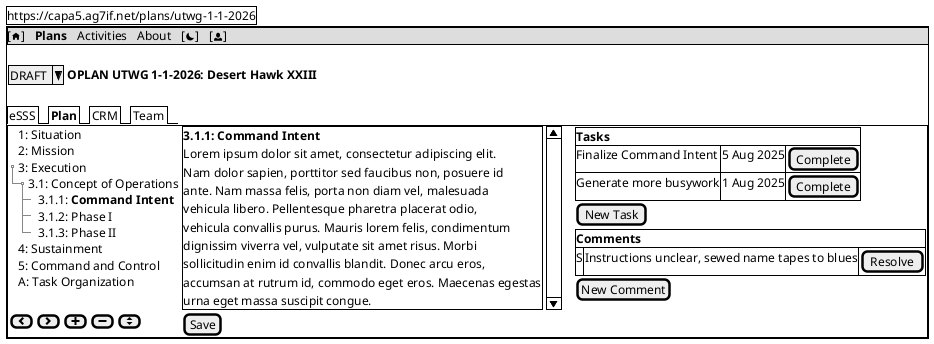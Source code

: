 @startsalt Plan: Plan Tab (Edit)
{ 
    {+ https://capa5.ag7if.net/plans/utwg-1-1-2026 }
    {+
        {* [<&home>] | <b>Plans</b> | Activities | About | [<&moon>] | [<&person>] }
        .
        { ^DRAFT^ {<b>OPLAN UTWG 1-1-2026: Desert Hawk XXIII</b>}}
        .
        {/ eSSS | <b>Plan</b> | CRM | Team }
        {+
            {T
                + 1: Situation
                + 2: Mission
                + 3: Execution
                ++ 3.1: Concept of Operations
                +++ 3.1.1: <b>Command Intent</b>
                +++ 3.1.2: Phase I
                +++ 3.1.3: Phase II
                + 4: Sustainment 
                + 5: Command and Control
                + A: Task Organization
            } | {SI
                <b>3.1.1: Command Intent</b>
                Lorem ipsum dolor sit amet, consectetur adipiscing elit. 
                Nam dolor sapien, porttitor sed faucibus non, posuere id 
                ante. Nam massa felis, porta non diam vel, malesuada 
                vehicula libero. Pellentesque pharetra placerat odio, 
                vehicula convallis purus. Mauris lorem felis, condimentum 
                dignissim viverra vel, vulputate sit amet risus. Morbi
                sollicitudin enim id convallis blandit. Donec arcu eros, 
                accumsan at rutrum id, commodo eget eros. Maecenas egestas 
                urna eget massa suscipit congue.
            } | {
                {#
                    <b>Tasks</b> | * | *
                    Finalize Command Intent | 5 Aug 2025 | [Complete]
                    Generate more busywork  | 1 Aug 2025 | [Complete]
                }
                [New Task]
                {#
                    <b>Comments</b> | * | *
                    S | Instructions unclear, sewed name tapes to blues | [Resolve]
                }
                [New Comment]
            }

            {[<&chevron-left>] | [<&chevron-right>] | [<&plus>] | [<&minus>] | [<&elevator>] } | [Save] | .
        }
    }
}
@endsalt
